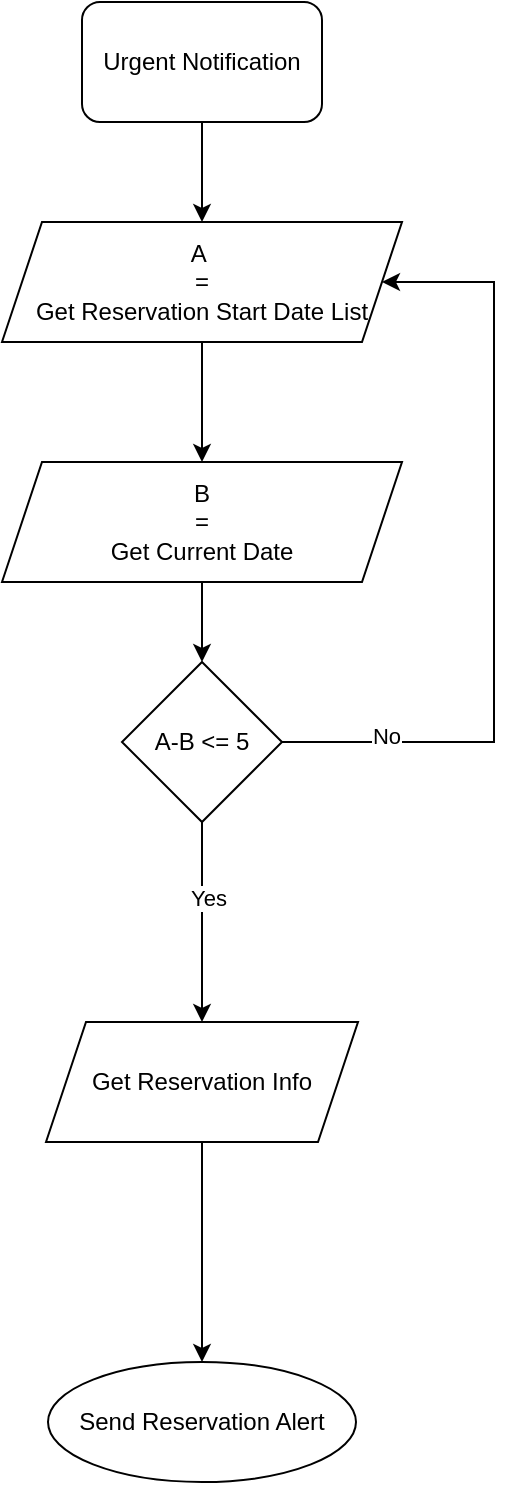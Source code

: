<mxfile version="27.1.5">
  <diagram id="C5RBs43oDa-KdzZeNtuy" name="Page-1">
    <mxGraphModel dx="1611" dy="778" grid="1" gridSize="10" guides="1" tooltips="1" connect="1" arrows="1" fold="1" page="1" pageScale="1" pageWidth="827" pageHeight="1169" math="0" shadow="0">
      <root>
        <mxCell id="WIyWlLk6GJQsqaUBKTNV-0" />
        <mxCell id="WIyWlLk6GJQsqaUBKTNV-1" parent="WIyWlLk6GJQsqaUBKTNV-0" />
        <mxCell id="R_DNrfys4CtITKk0-1BR-4" style="edgeStyle=orthogonalEdgeStyle;rounded=0;orthogonalLoop=1;jettySize=auto;html=1;" edge="1" parent="WIyWlLk6GJQsqaUBKTNV-1" source="R_DNrfys4CtITKk0-1BR-1" target="R_DNrfys4CtITKk0-1BR-2">
          <mxGeometry relative="1" as="geometry" />
        </mxCell>
        <mxCell id="R_DNrfys4CtITKk0-1BR-1" value="Urgent Notification" style="rounded=1;whiteSpace=wrap;html=1;" vertex="1" parent="WIyWlLk6GJQsqaUBKTNV-1">
          <mxGeometry x="354" y="70" width="120" height="60" as="geometry" />
        </mxCell>
        <mxCell id="R_DNrfys4CtITKk0-1BR-5" style="edgeStyle=orthogonalEdgeStyle;rounded=0;orthogonalLoop=1;jettySize=auto;html=1;" edge="1" parent="WIyWlLk6GJQsqaUBKTNV-1" source="R_DNrfys4CtITKk0-1BR-2" target="R_DNrfys4CtITKk0-1BR-3">
          <mxGeometry relative="1" as="geometry" />
        </mxCell>
        <mxCell id="R_DNrfys4CtITKk0-1BR-2" value="A&amp;nbsp;&lt;div&gt;=&lt;/div&gt;&lt;div&gt;Get Reservation Start Date List&lt;/div&gt;" style="shape=parallelogram;perimeter=parallelogramPerimeter;whiteSpace=wrap;html=1;fixedSize=1;" vertex="1" parent="WIyWlLk6GJQsqaUBKTNV-1">
          <mxGeometry x="314" y="180" width="200" height="60" as="geometry" />
        </mxCell>
        <mxCell id="R_DNrfys4CtITKk0-1BR-8" style="edgeStyle=orthogonalEdgeStyle;rounded=0;orthogonalLoop=1;jettySize=auto;html=1;" edge="1" parent="WIyWlLk6GJQsqaUBKTNV-1" source="R_DNrfys4CtITKk0-1BR-3" target="R_DNrfys4CtITKk0-1BR-7">
          <mxGeometry relative="1" as="geometry" />
        </mxCell>
        <mxCell id="R_DNrfys4CtITKk0-1BR-3" value="B&lt;div&gt;=&lt;div&gt;Get Current Date&lt;/div&gt;&lt;/div&gt;" style="shape=parallelogram;perimeter=parallelogramPerimeter;whiteSpace=wrap;html=1;fixedSize=1;" vertex="1" parent="WIyWlLk6GJQsqaUBKTNV-1">
          <mxGeometry x="314" y="300" width="200" height="60" as="geometry" />
        </mxCell>
        <mxCell id="R_DNrfys4CtITKk0-1BR-12" style="edgeStyle=orthogonalEdgeStyle;rounded=0;orthogonalLoop=1;jettySize=auto;html=1;" edge="1" parent="WIyWlLk6GJQsqaUBKTNV-1" source="R_DNrfys4CtITKk0-1BR-7" target="R_DNrfys4CtITKk0-1BR-11">
          <mxGeometry relative="1" as="geometry" />
        </mxCell>
        <mxCell id="R_DNrfys4CtITKk0-1BR-13" value="Yes" style="edgeLabel;html=1;align=center;verticalAlign=middle;resizable=0;points=[];" vertex="1" connectable="0" parent="R_DNrfys4CtITKk0-1BR-12">
          <mxGeometry x="-0.253" y="3" relative="1" as="geometry">
            <mxPoint as="offset" />
          </mxGeometry>
        </mxCell>
        <mxCell id="R_DNrfys4CtITKk0-1BR-14" style="edgeStyle=orthogonalEdgeStyle;rounded=0;orthogonalLoop=1;jettySize=auto;html=1;exitX=1;exitY=0.5;exitDx=0;exitDy=0;entryX=1;entryY=0.5;entryDx=0;entryDy=0;" edge="1" parent="WIyWlLk6GJQsqaUBKTNV-1" source="R_DNrfys4CtITKk0-1BR-7" target="R_DNrfys4CtITKk0-1BR-2">
          <mxGeometry relative="1" as="geometry">
            <mxPoint x="690" y="150" as="targetPoint" />
            <mxPoint x="454" y="460" as="sourcePoint" />
            <Array as="points">
              <mxPoint x="560" y="440" />
              <mxPoint x="560" y="210" />
            </Array>
          </mxGeometry>
        </mxCell>
        <mxCell id="R_DNrfys4CtITKk0-1BR-16" value="No" style="edgeLabel;html=1;align=center;verticalAlign=middle;resizable=0;points=[];" vertex="1" connectable="0" parent="R_DNrfys4CtITKk0-1BR-14">
          <mxGeometry x="-0.735" y="3" relative="1" as="geometry">
            <mxPoint as="offset" />
          </mxGeometry>
        </mxCell>
        <mxCell id="R_DNrfys4CtITKk0-1BR-7" value="A-B &amp;lt;= 5" style="rhombus;whiteSpace=wrap;html=1;" vertex="1" parent="WIyWlLk6GJQsqaUBKTNV-1">
          <mxGeometry x="374" y="400" width="80" height="80" as="geometry" />
        </mxCell>
        <mxCell id="R_DNrfys4CtITKk0-1BR-18" value="" style="edgeStyle=orthogonalEdgeStyle;rounded=0;orthogonalLoop=1;jettySize=auto;html=1;entryX=0.5;entryY=0;entryDx=0;entryDy=0;" edge="1" parent="WIyWlLk6GJQsqaUBKTNV-1" source="R_DNrfys4CtITKk0-1BR-11" target="R_DNrfys4CtITKk0-1BR-22">
          <mxGeometry relative="1" as="geometry">
            <mxPoint x="414" y="710" as="targetPoint" />
          </mxGeometry>
        </mxCell>
        <mxCell id="R_DNrfys4CtITKk0-1BR-11" value="Get Reservation Info" style="shape=parallelogram;perimeter=parallelogramPerimeter;whiteSpace=wrap;html=1;fixedSize=1;" vertex="1" parent="WIyWlLk6GJQsqaUBKTNV-1">
          <mxGeometry x="336" y="580" width="156" height="60" as="geometry" />
        </mxCell>
        <mxCell id="R_DNrfys4CtITKk0-1BR-22" value="Send Reservation Alert" style="ellipse;whiteSpace=wrap;html=1;" vertex="1" parent="WIyWlLk6GJQsqaUBKTNV-1">
          <mxGeometry x="337" y="750" width="154" height="60" as="geometry" />
        </mxCell>
      </root>
    </mxGraphModel>
  </diagram>
</mxfile>
